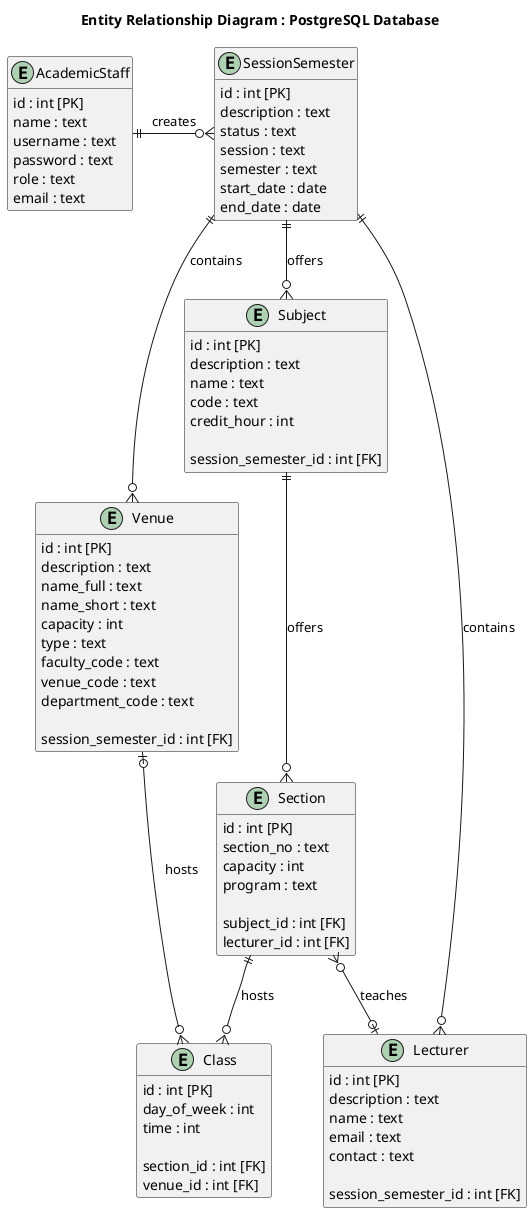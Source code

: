 @startuml Entity Relationship Diagram
skinparam classAttributeIconSize 0
hide empty members

title Entity Relationship Diagram : PostgreSQL Database



entity AcademicStaff {
    id : int [PK]
    name : text
    username : text
    password : text 
    role : text
    email : text
}


entity SessionSemester {
    id : int [PK]
    description : text
    status : text
    session : text
    semester : text
    start_date : date
    end_date : date
}


entity Venue {
    id : int [PK]
    description : text
    name_full : text
    name_short : text
    capacity : int
    type : text
    faculty_code : text
    venue_code : text
    department_code : text

    session_semester_id : int [FK]
}


entity Lecturer {
    id : int [PK]
    description : text
    name : text
    email : text
    contact : text

    session_semester_id : int [FK]
}


entity Subject {
    id : int [PK]
    description : text
    name : text
    code : text
    credit_hour : int

    session_semester_id : int [FK]
}


entity Section {
    id : int [PK]
    section_no : text
    capacity : int
    program : text

    subject_id : int [FK]
    lecturer_id : int [FK]
}


entity Class {
    id : int [PK]
    day_of_week : int
    time : int

    section_id : int [FK]
    venue_id : int [FK]
}



AcademicStaff ||-o{ SessionSemester : "creates"
SessionSemester ||--o{ Venue : "contains"
SessionSemester ||--o{ Lecturer : "contains"
SessionSemester ||--o{ Subject : "offers"
Subject ||--o{ Section : "offers"
Section ||--o{ Class : "hosts"
Section }o--o| Lecturer : "teaches"
Venue |o--o{ Class : "hosts"


@enduml
